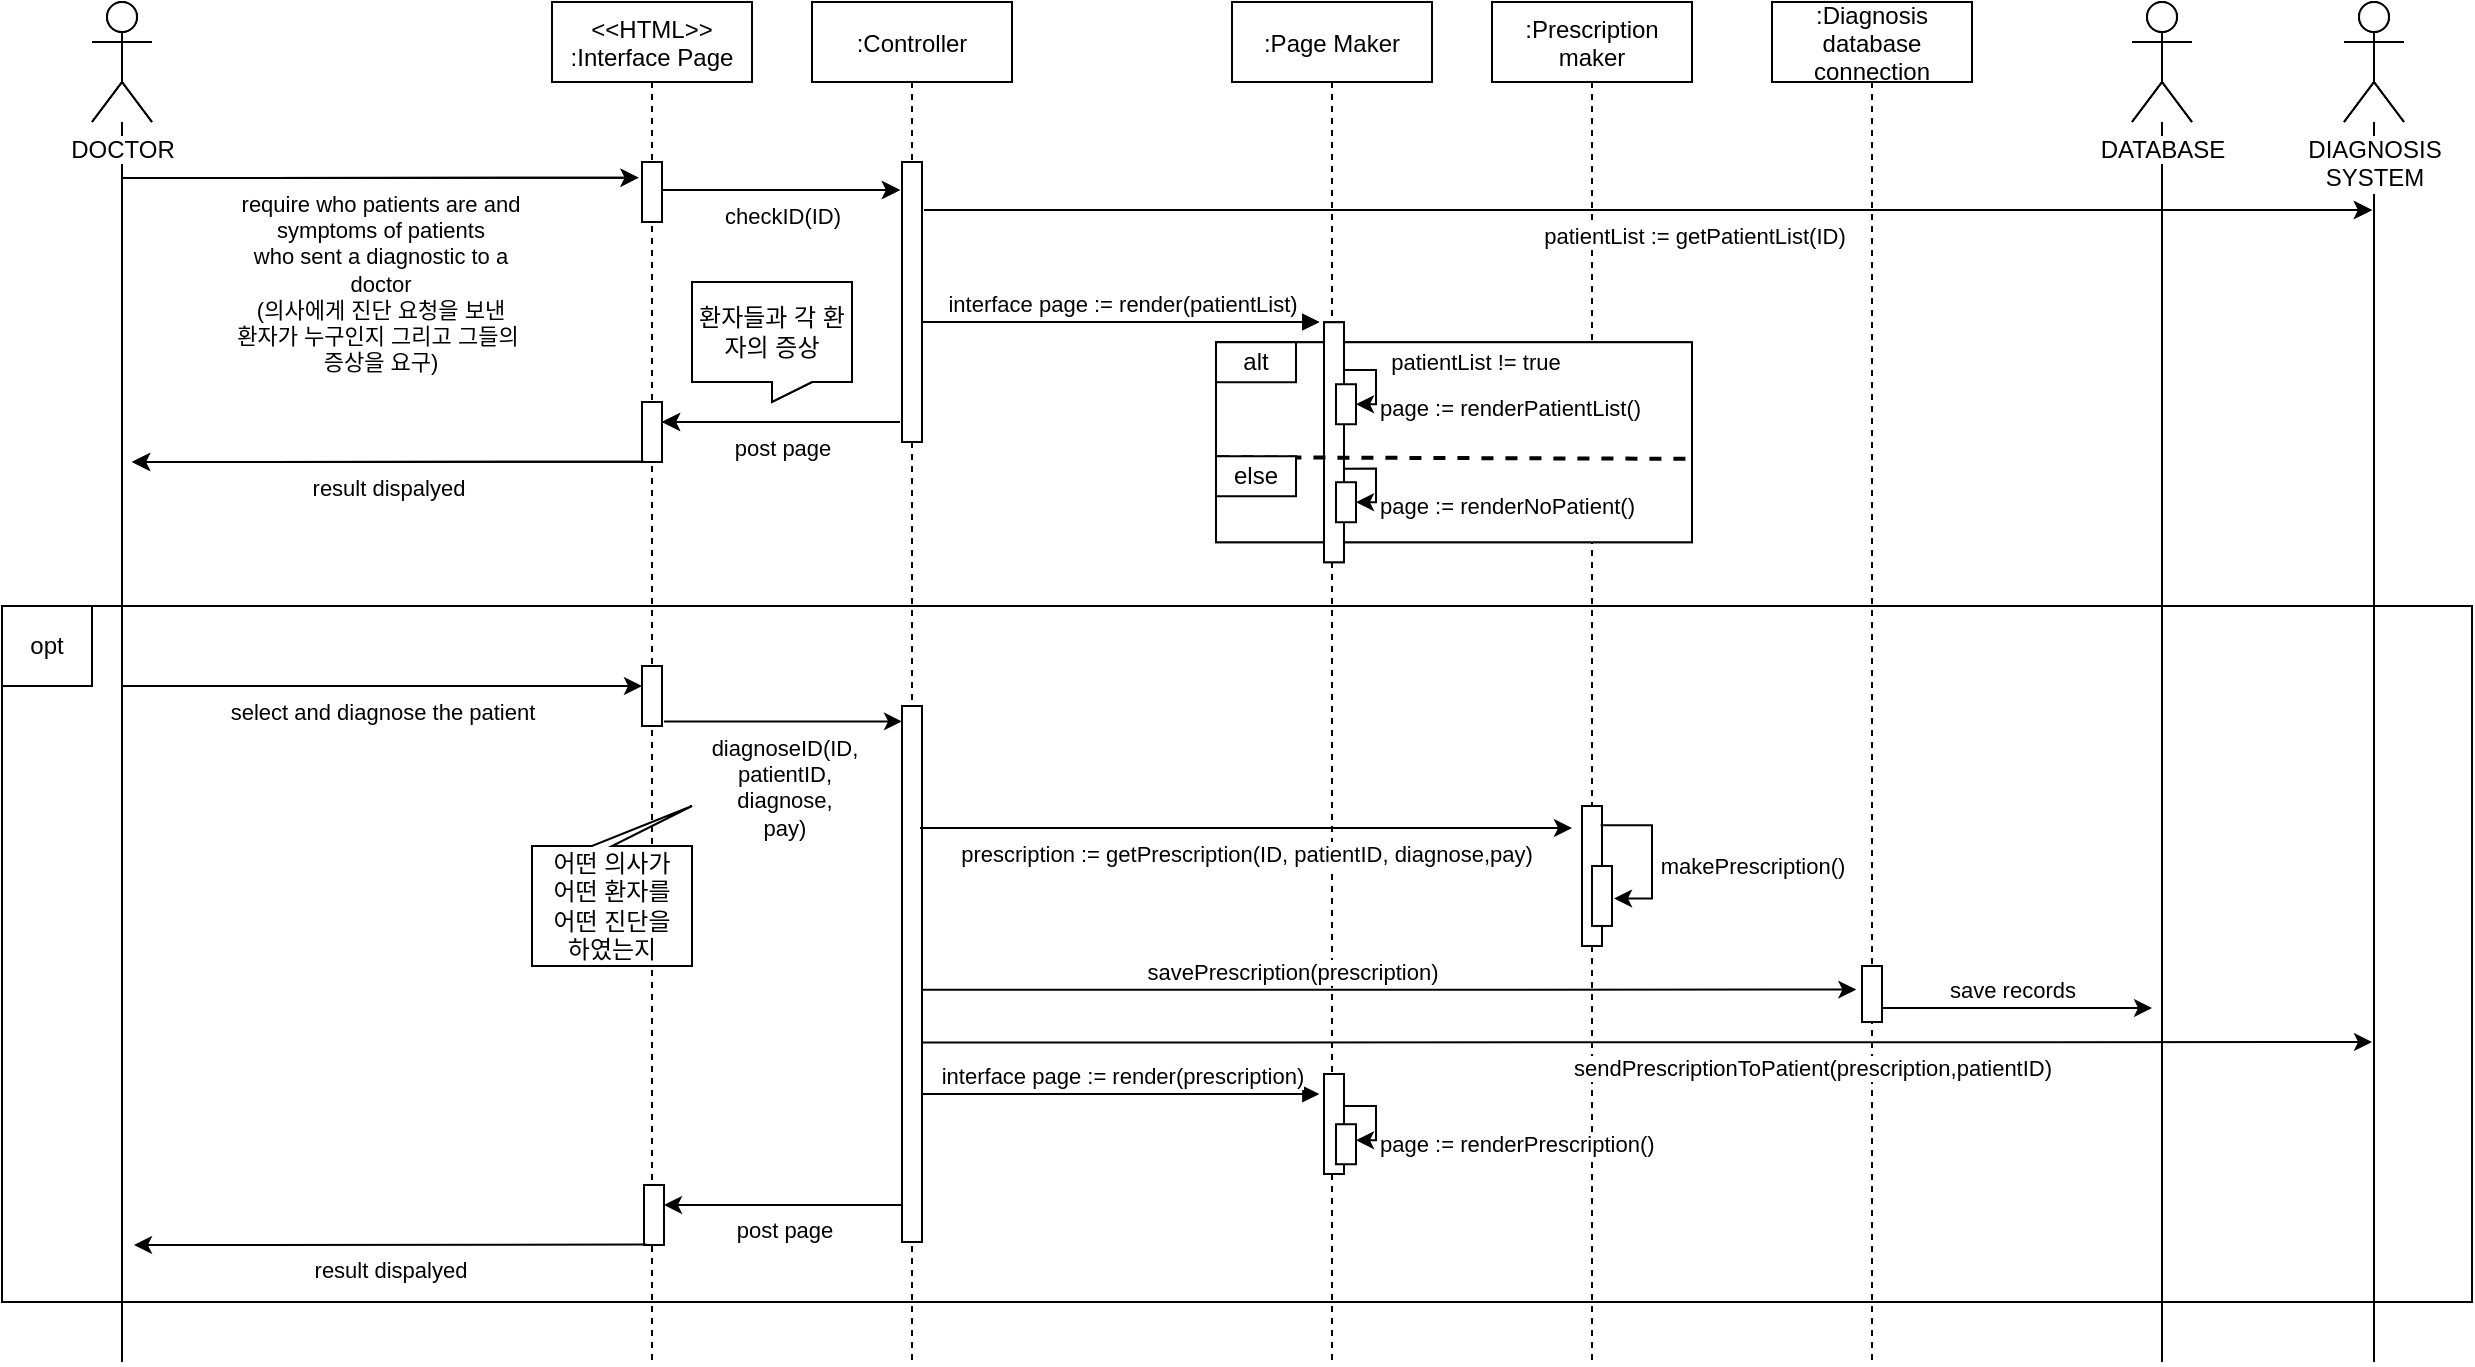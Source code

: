 <mxfile version="14.6.13" type="device"><diagram id="bEcnv5nN3JxpdfQILHu_" name="Page-1"><mxGraphModel dx="2349" dy="974" grid="1" gridSize="10" guides="1" tooltips="1" connect="1" arrows="1" fold="1" page="1" pageScale="1" pageWidth="827" pageHeight="1169" math="0" shadow="0"><root><mxCell id="0"/><mxCell id="1" parent="0"/><mxCell id="p0TPuyT-b0wzLSifJ4Zm-1" value="" style="rounded=0;whiteSpace=wrap;html=1;" vertex="1" parent="1"><mxGeometry x="-105" y="382" width="1235" height="310" as="geometry"/></mxCell><mxCell id="p0TPuyT-b0wzLSifJ4Zm-2" value="save records" style="endArrow=classic;html=1;verticalAlign=bottom;" edge="1" parent="1"><mxGeometry width="50" height="50" relative="1" as="geometry"><mxPoint x="829.5" y="602" as="sourcePoint"/><mxPoint x="970" y="602" as="targetPoint"/></mxGeometry></mxCell><mxCell id="p0TPuyT-b0wzLSifJ4Zm-3" value="&lt;&lt;HTML&gt;&gt;&#10;:Interface Page" style="shape=umlLifeline;perimeter=lifelinePerimeter;container=1;collapsible=0;recursiveResize=0;rounded=0;shadow=0;strokeWidth=1;" vertex="1" parent="1"><mxGeometry x="170" y="80" width="100" height="680" as="geometry"/></mxCell><mxCell id="p0TPuyT-b0wzLSifJ4Zm-4" value="" style="points=[];perimeter=orthogonalPerimeter;rounded=0;shadow=0;strokeWidth=1;verticalAlign=top;" vertex="1" parent="p0TPuyT-b0wzLSifJ4Zm-3"><mxGeometry x="45" y="80" width="10" height="30" as="geometry"/></mxCell><mxCell id="p0TPuyT-b0wzLSifJ4Zm-5" value="" style="points=[];perimeter=orthogonalPerimeter;rounded=0;shadow=0;strokeWidth=1;verticalAlign=top;" vertex="1" parent="p0TPuyT-b0wzLSifJ4Zm-3"><mxGeometry x="45" y="200" width="10" height="30" as="geometry"/></mxCell><mxCell id="p0TPuyT-b0wzLSifJ4Zm-6" value=":Controller" style="shape=umlLifeline;perimeter=lifelinePerimeter;container=1;collapsible=0;recursiveResize=0;rounded=0;shadow=0;strokeWidth=1;" vertex="1" parent="1"><mxGeometry x="300" y="80" width="100" height="680" as="geometry"/></mxCell><mxCell id="p0TPuyT-b0wzLSifJ4Zm-7" value="" style="points=[];perimeter=orthogonalPerimeter;rounded=0;shadow=0;strokeWidth=1;labelBackgroundColor=#ffffff;labelBorderColor=none;" vertex="1" parent="p0TPuyT-b0wzLSifJ4Zm-6"><mxGeometry x="45" y="80" width="10" height="140" as="geometry"/></mxCell><mxCell id="p0TPuyT-b0wzLSifJ4Zm-8" value=":Page Maker" style="shape=umlLifeline;perimeter=lifelinePerimeter;container=1;collapsible=0;recursiveResize=0;rounded=0;shadow=0;strokeWidth=1;" vertex="1" parent="1"><mxGeometry x="510" y="80" width="100" height="680" as="geometry"/></mxCell><mxCell id="p0TPuyT-b0wzLSifJ4Zm-9" value=":Prescription&#10;maker" style="shape=umlLifeline;perimeter=lifelinePerimeter;container=1;collapsible=0;recursiveResize=0;rounded=0;shadow=0;strokeWidth=1;" vertex="1" parent="1"><mxGeometry x="640" y="80" width="100" height="680" as="geometry"/></mxCell><mxCell id="p0TPuyT-b0wzLSifJ4Zm-10" value="require who patients are and &lt;br&gt;symptoms of patients&lt;br&gt;who sent a diagnostic to a&lt;br&gt;doctor&lt;br&gt;(의사에게 진단 요청을 보낸&lt;br&gt;환자가 누구인지 그리고 그들의&amp;nbsp;&lt;br&gt;증상을 요구)&lt;br&gt;" style="endArrow=classic;html=1;verticalAlign=top;entryX=-0.167;entryY=0.261;entryDx=0;entryDy=0;entryPerimeter=0;" edge="1" parent="1" target="p0TPuyT-b0wzLSifJ4Zm-4"><mxGeometry width="50" height="50" relative="1" as="geometry"><mxPoint x="-45" y="168" as="sourcePoint"/><mxPoint x="160" y="190" as="targetPoint"/></mxGeometry></mxCell><mxCell id="p0TPuyT-b0wzLSifJ4Zm-11" value="checkID(ID)" style="endArrow=classic;html=1;verticalAlign=top;" edge="1" parent="1"><mxGeometry width="50" height="50" relative="1" as="geometry"><mxPoint x="225" y="174" as="sourcePoint"/><mxPoint x="344" y="174" as="targetPoint"/><Array as="points"><mxPoint x="230" y="174"/></Array></mxGeometry></mxCell><mxCell id="p0TPuyT-b0wzLSifJ4Zm-12" value="patientList := getPatientList(ID)" style="endArrow=classic;html=1;verticalAlign=top;" edge="1" parent="1"><mxGeometry x="0.063" width="50" height="50" relative="1" as="geometry"><mxPoint x="356" y="184" as="sourcePoint"/><mxPoint x="1080" y="184" as="targetPoint"/><mxPoint as="offset"/></mxGeometry></mxCell><mxCell id="p0TPuyT-b0wzLSifJ4Zm-13" value="" style="endArrow=none;html=1;" edge="1" parent="1" target="p0TPuyT-b0wzLSifJ4Zm-14"><mxGeometry width="50" height="50" relative="1" as="geometry"><mxPoint x="975" y="760" as="sourcePoint"/><mxPoint x="970" y="190" as="targetPoint"/></mxGeometry></mxCell><mxCell id="p0TPuyT-b0wzLSifJ4Zm-14" value="DATABASE" style="shape=umlActor;verticalLabelPosition=bottom;verticalAlign=top;outlineConnect=0;labelBackgroundColor=#FFFFFF;html=1;" vertex="1" parent="1"><mxGeometry x="960" y="80" width="30" height="60" as="geometry"/></mxCell><mxCell id="p0TPuyT-b0wzLSifJ4Zm-15" value="post page" style="endArrow=none;html=1;verticalAlign=top;startArrow=classic;startFill=1;endFill=0;" edge="1" parent="1"><mxGeometry width="50" height="50" relative="1" as="geometry"><mxPoint x="225" y="290" as="sourcePoint"/><mxPoint x="344" y="290" as="targetPoint"/><Array as="points"><mxPoint x="230" y="290"/></Array></mxGeometry></mxCell><mxCell id="p0TPuyT-b0wzLSifJ4Zm-16" value="" style="endArrow=none;html=1;labelBackgroundColor=none;fontSize=9;strokeWidth=1;" edge="1" parent="1" target="p0TPuyT-b0wzLSifJ4Zm-17"><mxGeometry width="50" height="50" relative="1" as="geometry"><mxPoint x="-45" y="760" as="sourcePoint"/><mxPoint x="-30" y="230" as="targetPoint"/></mxGeometry></mxCell><mxCell id="p0TPuyT-b0wzLSifJ4Zm-17" value="DOCTOR" style="shape=umlActor;verticalLabelPosition=bottom;verticalAlign=top;html=1;outlineConnect=0;labelBackgroundColor=#ffffff;" vertex="1" parent="1"><mxGeometry x="-60" y="80" width="30" height="60" as="geometry"/></mxCell><mxCell id="p0TPuyT-b0wzLSifJ4Zm-18" value="result dispalyed" style="endArrow=none;html=1;verticalAlign=top;startArrow=classic;startFill=1;endFill=0;entryX=0.131;entryY=0.994;entryDx=0;entryDy=0;entryPerimeter=0;" edge="1" parent="1" target="p0TPuyT-b0wzLSifJ4Zm-5"><mxGeometry width="50" height="50" relative="1" as="geometry"><mxPoint x="-40" y="310" as="sourcePoint"/><mxPoint x="354.0" y="375" as="targetPoint"/><Array as="points"/></mxGeometry></mxCell><mxCell id="p0TPuyT-b0wzLSifJ4Zm-19" value="" style="endArrow=none;html=1;" edge="1" parent="1" target="p0TPuyT-b0wzLSifJ4Zm-20"><mxGeometry width="50" height="50" relative="1" as="geometry"><mxPoint x="1081" y="760" as="sourcePoint"/><mxPoint x="1076" y="190" as="targetPoint"/></mxGeometry></mxCell><mxCell id="p0TPuyT-b0wzLSifJ4Zm-20" value="DIAGNOSIS&lt;br&gt;SYSTEM" style="shape=umlActor;verticalLabelPosition=bottom;verticalAlign=top;outlineConnect=0;labelBackgroundColor=#FFFFFF;html=1;" vertex="1" parent="1"><mxGeometry x="1066" y="80" width="30" height="60" as="geometry"/></mxCell><mxCell id="p0TPuyT-b0wzLSifJ4Zm-21" value=":Diagnosis&#10;database&#10;connection" style="shape=umlLifeline;perimeter=lifelinePerimeter;container=1;collapsible=0;recursiveResize=0;rounded=0;shadow=0;strokeWidth=1;" vertex="1" parent="1"><mxGeometry x="780" y="80" width="100" height="680" as="geometry"/></mxCell><mxCell id="p0TPuyT-b0wzLSifJ4Zm-22" value="select and diagnose the patient" style="endArrow=classic;html=1;verticalAlign=top;entryX=-0.167;entryY=0.261;entryDx=0;entryDy=0;entryPerimeter=0;" edge="1" parent="1"><mxGeometry width="50" height="50" relative="1" as="geometry"><mxPoint x="-45" y="422.0" as="sourcePoint"/><mxPoint x="215" y="422.0" as="targetPoint"/></mxGeometry></mxCell><mxCell id="p0TPuyT-b0wzLSifJ4Zm-23" value="" style="points=[];perimeter=orthogonalPerimeter;rounded=0;shadow=0;strokeWidth=1;verticalAlign=top;" vertex="1" parent="1"><mxGeometry x="215" y="412" width="10" height="30" as="geometry"/></mxCell><mxCell id="p0TPuyT-b0wzLSifJ4Zm-24" value="환자들과 각 환자의 증상" style="shape=callout;whiteSpace=wrap;html=1;perimeter=calloutPerimeter;base=20;size=10;position=0.5;" vertex="1" parent="1"><mxGeometry x="240" y="220" width="80" height="60" as="geometry"/></mxCell><mxCell id="p0TPuyT-b0wzLSifJ4Zm-25" value="" style="points=[];perimeter=orthogonalPerimeter;rounded=0;shadow=0;strokeWidth=1;labelBackgroundColor=#ffffff;labelBorderColor=none;" vertex="1" parent="1"><mxGeometry x="345" y="432" width="10" height="228" as="geometry"/></mxCell><mxCell id="p0TPuyT-b0wzLSifJ4Zm-26" value="diagnoseID(ID, &lt;br&gt;patientID, &lt;br&gt;diagnose,&lt;br&gt;pay)" style="endArrow=classic;html=1;exitX=1.104;exitY=0.923;exitDx=0;exitDy=0;exitPerimeter=0;entryX=0.04;entryY=0.044;entryDx=0;entryDy=0;entryPerimeter=0;verticalAlign=top;" edge="1" parent="1" source="p0TPuyT-b0wzLSifJ4Zm-23" target="p0TPuyT-b0wzLSifJ4Zm-25"><mxGeometry width="50" height="50" relative="1" as="geometry"><mxPoint x="430" y="432" as="sourcePoint"/><mxPoint x="340" y="440" as="targetPoint"/></mxGeometry></mxCell><mxCell id="p0TPuyT-b0wzLSifJ4Zm-27" value="" style="shape=callout;whiteSpace=wrap;html=1;perimeter=calloutPerimeter;base=10;size=20;position=0.5;position2=0;rotation=-180;direction=east;" vertex="1" parent="1"><mxGeometry x="160" y="482" width="80" height="80" as="geometry"/></mxCell><mxCell id="p0TPuyT-b0wzLSifJ4Zm-28" value="&lt;span style=&quot;background-color: rgb(255 , 255 , 255)&quot;&gt;어떤 의사가 어떤 환자를 어떤 진단을 하였는지&lt;/span&gt;" style="text;html=1;strokeColor=none;fillColor=none;align=center;verticalAlign=middle;whiteSpace=wrap;rounded=0;" vertex="1" parent="1"><mxGeometry x="165" y="512" width="70" height="40" as="geometry"/></mxCell><mxCell id="p0TPuyT-b0wzLSifJ4Zm-29" value="prescription := getPrescription(ID, patientID, diagnose,pay)" style="endArrow=classic;html=1;exitX=1.083;exitY=0.262;exitDx=0;exitDy=0;exitPerimeter=0;verticalAlign=top;" edge="1" parent="1" source="p0TPuyT-b0wzLSifJ4Zm-25"><mxGeometry width="50" height="50" relative="1" as="geometry"><mxPoint x="510" y="482" as="sourcePoint"/><mxPoint x="680" y="493" as="targetPoint"/><Array as="points"/></mxGeometry></mxCell><mxCell id="p0TPuyT-b0wzLSifJ4Zm-30" value="" style="points=[];perimeter=orthogonalPerimeter;rounded=0;shadow=0;strokeWidth=1;labelBackgroundColor=#ffffff;labelBorderColor=none;" vertex="1" parent="1"><mxGeometry x="685" y="482" width="10" height="70" as="geometry"/></mxCell><mxCell id="p0TPuyT-b0wzLSifJ4Zm-31" value="" style="points=[];perimeter=orthogonalPerimeter;rounded=0;shadow=0;strokeWidth=1;labelBackgroundColor=#ffffff;labelBorderColor=none;" vertex="1" parent="1"><mxGeometry x="825" y="562" width="10" height="70" as="geometry"/></mxCell><mxCell id="p0TPuyT-b0wzLSifJ4Zm-32" value="" style="points=[];perimeter=orthogonalPerimeter;rounded=0;shadow=0;strokeWidth=1;" vertex="1" parent="1"><mxGeometry x="690" y="512" width="10" height="29.97" as="geometry"/></mxCell><mxCell id="p0TPuyT-b0wzLSifJ4Zm-33" value="makePrescription()" style="endArrow=classic;html=1;entryX=1.103;entryY=0.541;entryDx=0;entryDy=0;entryPerimeter=0;exitX=0.931;exitY=0.137;exitDx=0;exitDy=0;exitPerimeter=0;edgeStyle=orthogonalEdgeStyle;rounded=0;" edge="1" parent="1" source="p0TPuyT-b0wzLSifJ4Zm-30" target="p0TPuyT-b0wzLSifJ4Zm-32"><mxGeometry x="0.134" y="50" width="50" height="50" relative="1" as="geometry"><mxPoint x="701" y="496" as="sourcePoint"/><mxPoint x="680" y="392" as="targetPoint"/><Array as="points"><mxPoint x="720" y="492"/><mxPoint x="720" y="528"/></Array><mxPoint as="offset"/></mxGeometry></mxCell><mxCell id="p0TPuyT-b0wzLSifJ4Zm-34" value="savePrescription(prescription)" style="endArrow=classic;html=1;exitX=1.196;exitY=0.788;exitDx=0;exitDy=0;exitPerimeter=0;entryX=-0.084;entryY=0.471;entryDx=0;entryDy=0;entryPerimeter=0;verticalAlign=top;" edge="1" parent="1"><mxGeometry x="-0.208" y="22" width="50" height="50" relative="1" as="geometry"><mxPoint x="354.96" y="573.84" as="sourcePoint"/><mxPoint x="822.16" y="573.81" as="targetPoint"/><mxPoint as="offset"/></mxGeometry></mxCell><mxCell id="p0TPuyT-b0wzLSifJ4Zm-36" value="opt" style="rounded=0;whiteSpace=wrap;html=1;" vertex="1" parent="1"><mxGeometry x="-105" y="382" width="45" height="40" as="geometry"/></mxCell><mxCell id="p0TPuyT-b0wzLSifJ4Zm-37" value="" style="rounded=0;whiteSpace=wrap;html=1;labelBackgroundColor=#FFFFFF;" vertex="1" parent="1"><mxGeometry x="502" y="250.12" width="238" height="100" as="geometry"/></mxCell><mxCell id="p0TPuyT-b0wzLSifJ4Zm-38" value="" style="points=[];perimeter=orthogonalPerimeter;rounded=0;shadow=0;strokeWidth=1;" vertex="1" parent="1"><mxGeometry x="556" y="240.12" width="10" height="120" as="geometry"/></mxCell><mxCell id="p0TPuyT-b0wzLSifJ4Zm-39" value="" style="rounded=0;whiteSpace=wrap;html=1;labelBackgroundColor=#FFFFFF;" vertex="1" parent="1"><mxGeometry x="562" y="271.12" width="10" height="20" as="geometry"/></mxCell><mxCell id="p0TPuyT-b0wzLSifJ4Zm-40" value="page := renderPatientList()" style="endArrow=classic;html=1;exitX=1.007;exitY=0.199;exitDx=0;exitDy=0;startArrow=none;startFill=0;exitPerimeter=0;elbow=vertical;rounded=0;edgeStyle=orthogonalEdgeStyle;labelPosition=right;verticalLabelPosition=middle;align=left;verticalAlign=top;" edge="1" parent="1" source="p0TPuyT-b0wzLSifJ4Zm-38"><mxGeometry relative="1" as="geometry"><mxPoint x="23" y="230.12" as="sourcePoint"/><mxPoint x="572" y="281.12" as="targetPoint"/><Array as="points"><mxPoint x="582" y="264.12"/><mxPoint x="582" y="281.12"/><mxPoint x="572" y="281.12"/></Array></mxGeometry></mxCell><mxCell id="p0TPuyT-b0wzLSifJ4Zm-41" value="interface page := render(patientList)" style="html=1;verticalAlign=bottom;endArrow=block;entryX=-0.231;entryY=-0.001;entryDx=0;entryDy=0;entryPerimeter=0;" edge="1" parent="1" source="p0TPuyT-b0wzLSifJ4Zm-7" target="p0TPuyT-b0wzLSifJ4Zm-38"><mxGeometry width="80" relative="1" as="geometry"><mxPoint x="377" y="240.12" as="sourcePoint"/><mxPoint x="512" y="220.12" as="targetPoint"/></mxGeometry></mxCell><mxCell id="p0TPuyT-b0wzLSifJ4Zm-42" value="alt" style="rounded=0;whiteSpace=wrap;html=1;labelBackgroundColor=#FFFFFF;" vertex="1" parent="1"><mxGeometry x="502" y="250.12" width="40" height="20" as="geometry"/></mxCell><mxCell id="p0TPuyT-b0wzLSifJ4Zm-43" value="&lt;span style=&quot;font-size: 11px ; background-color: rgb(255 , 255 , 255)&quot;&gt;patientList !&lt;/span&gt;&lt;span style=&quot;font-size: 11px ; background-color: rgb(255 , 255 , 255)&quot;&gt;= true&lt;/span&gt;" style="text;html=1;strokeColor=none;fillColor=none;align=center;verticalAlign=middle;whiteSpace=wrap;rounded=0;labelBackgroundColor=none;" vertex="1" parent="1"><mxGeometry x="582" y="250.12" width="100" height="20" as="geometry"/></mxCell><mxCell id="p0TPuyT-b0wzLSifJ4Zm-44" value="" style="rounded=0;whiteSpace=wrap;html=1;labelBackgroundColor=#FFFFFF;" vertex="1" parent="1"><mxGeometry x="562" y="320.12" width="10" height="20" as="geometry"/></mxCell><mxCell id="p0TPuyT-b0wzLSifJ4Zm-45" value="" style="endArrow=none;dashed=1;html=1;labelBackgroundColor=none;fontSize=9;entryX=0.994;entryY=0.583;entryDx=0;entryDy=0;entryPerimeter=0;exitX=0.003;exitY=0.575;exitDx=0;exitDy=0;exitPerimeter=0;strokeWidth=2;" edge="1" parent="1" source="p0TPuyT-b0wzLSifJ4Zm-37" target="p0TPuyT-b0wzLSifJ4Zm-37"><mxGeometry width="50" height="50" relative="1" as="geometry"><mxPoint x="522" y="260.12" as="sourcePoint"/><mxPoint x="572" y="210.12" as="targetPoint"/></mxGeometry></mxCell><mxCell id="p0TPuyT-b0wzLSifJ4Zm-46" value="else" style="rounded=0;whiteSpace=wrap;html=1;labelBackgroundColor=#FFFFFF;" vertex="1" parent="1"><mxGeometry x="502" y="307.12" width="40" height="20" as="geometry"/></mxCell><mxCell id="p0TPuyT-b0wzLSifJ4Zm-47" value="page := renderNoPatient()" style="endArrow=classic;html=1;exitX=1.019;exitY=0.61;exitDx=0;exitDy=0;startArrow=none;startFill=0;exitPerimeter=0;elbow=vertical;rounded=0;edgeStyle=orthogonalEdgeStyle;labelPosition=right;verticalLabelPosition=middle;align=left;verticalAlign=top;entryX=1;entryY=0.5;entryDx=0;entryDy=0;" edge="1" parent="1" source="p0TPuyT-b0wzLSifJ4Zm-38" target="p0TPuyT-b0wzLSifJ4Zm-44"><mxGeometry relative="1" as="geometry"><mxPoint x="576.07" y="274.0" as="sourcePoint"/><mxPoint x="566" y="330.12" as="targetPoint"/><Array as="points"><mxPoint x="582" y="313.12"/><mxPoint x="582" y="330.12"/></Array></mxGeometry></mxCell><mxCell id="p0TPuyT-b0wzLSifJ4Zm-48" value="sendPrescriptionToPatient(prescription)" style="endArrow=classic;html=1;exitX=1.01;exitY=0.954;exitDx=0;exitDy=0;exitPerimeter=0;verticalAlign=top;" edge="1" parent="1" source="p0TPuyT-b0wzLSifJ4Zm-25"><mxGeometry width="50" height="50" relative="1" as="geometry"><mxPoint x="820" y="540" as="sourcePoint"/><mxPoint x="1080" y="650" as="targetPoint"/></mxGeometry></mxCell><mxCell id="p0TPuyT-b0wzLSifJ4Zm-49" value="" style="rounded=0;whiteSpace=wrap;html=1;" vertex="1" parent="1"><mxGeometry x="-105" y="382" width="1235" height="348" as="geometry"/></mxCell><mxCell id="p0TPuyT-b0wzLSifJ4Zm-50" value="save records" style="endArrow=classic;html=1;verticalAlign=bottom;" edge="1" parent="1"><mxGeometry width="50" height="50" relative="1" as="geometry"><mxPoint x="829.5" y="583.0" as="sourcePoint"/><mxPoint x="970" y="583.0" as="targetPoint"/></mxGeometry></mxCell><mxCell id="p0TPuyT-b0wzLSifJ4Zm-51" value="&lt;&lt;HTML&gt;&gt;&#10;:Interface Page" style="shape=umlLifeline;perimeter=lifelinePerimeter;container=1;collapsible=0;recursiveResize=0;rounded=0;shadow=0;strokeWidth=1;" vertex="1" parent="1"><mxGeometry x="170" y="80" width="100" height="680" as="geometry"/></mxCell><mxCell id="p0TPuyT-b0wzLSifJ4Zm-52" value="" style="points=[];perimeter=orthogonalPerimeter;rounded=0;shadow=0;strokeWidth=1;verticalAlign=top;" vertex="1" parent="p0TPuyT-b0wzLSifJ4Zm-51"><mxGeometry x="45" y="80" width="10" height="30" as="geometry"/></mxCell><mxCell id="p0TPuyT-b0wzLSifJ4Zm-53" value="" style="points=[];perimeter=orthogonalPerimeter;rounded=0;shadow=0;strokeWidth=1;verticalAlign=top;" vertex="1" parent="p0TPuyT-b0wzLSifJ4Zm-51"><mxGeometry x="45" y="200" width="10" height="30" as="geometry"/></mxCell><mxCell id="p0TPuyT-b0wzLSifJ4Zm-54" value=":Controller" style="shape=umlLifeline;perimeter=lifelinePerimeter;container=1;collapsible=0;recursiveResize=0;rounded=0;shadow=0;strokeWidth=1;" vertex="1" parent="1"><mxGeometry x="300" y="80" width="100" height="680" as="geometry"/></mxCell><mxCell id="p0TPuyT-b0wzLSifJ4Zm-55" value="" style="points=[];perimeter=orthogonalPerimeter;rounded=0;shadow=0;strokeWidth=1;labelBackgroundColor=#ffffff;labelBorderColor=none;" vertex="1" parent="p0TPuyT-b0wzLSifJ4Zm-54"><mxGeometry x="45" y="80" width="10" height="140" as="geometry"/></mxCell><mxCell id="p0TPuyT-b0wzLSifJ4Zm-56" value=":Page Maker" style="shape=umlLifeline;perimeter=lifelinePerimeter;container=1;collapsible=0;recursiveResize=0;rounded=0;shadow=0;strokeWidth=1;" vertex="1" parent="1"><mxGeometry x="510" y="80" width="100" height="680" as="geometry"/></mxCell><mxCell id="p0TPuyT-b0wzLSifJ4Zm-57" value="" style="points=[];perimeter=orthogonalPerimeter;rounded=0;shadow=0;strokeWidth=1;" vertex="1" parent="p0TPuyT-b0wzLSifJ4Zm-56"><mxGeometry x="46" y="536" width="10" height="50" as="geometry"/></mxCell><mxCell id="p0TPuyT-b0wzLSifJ4Zm-58" value=":Prescription&#10;maker" style="shape=umlLifeline;perimeter=lifelinePerimeter;container=1;collapsible=0;recursiveResize=0;rounded=0;shadow=0;strokeWidth=1;" vertex="1" parent="1"><mxGeometry x="640" y="80" width="100" height="680" as="geometry"/></mxCell><mxCell id="p0TPuyT-b0wzLSifJ4Zm-59" value="require who patients are and &lt;br&gt;symptoms of patients&lt;br&gt;who sent a diagnostic to a&lt;br&gt;doctor&lt;br&gt;(의사에게 진단 요청을 보낸&lt;br&gt;환자가 누구인지 그리고 그들의&amp;nbsp;&lt;br&gt;증상을 요구)&lt;br&gt;" style="endArrow=classic;html=1;verticalAlign=top;entryX=-0.167;entryY=0.261;entryDx=0;entryDy=0;entryPerimeter=0;" edge="1" parent="1" target="p0TPuyT-b0wzLSifJ4Zm-52"><mxGeometry width="50" height="50" relative="1" as="geometry"><mxPoint x="-45" y="168" as="sourcePoint"/><mxPoint x="160" y="190" as="targetPoint"/></mxGeometry></mxCell><mxCell id="p0TPuyT-b0wzLSifJ4Zm-60" value="checkID(ID)" style="endArrow=classic;html=1;verticalAlign=top;" edge="1" parent="1"><mxGeometry width="50" height="50" relative="1" as="geometry"><mxPoint x="225" y="174" as="sourcePoint"/><mxPoint x="344.0" y="174" as="targetPoint"/><Array as="points"><mxPoint x="230" y="174"/></Array></mxGeometry></mxCell><mxCell id="p0TPuyT-b0wzLSifJ4Zm-61" value="patientList := getPatientList(ID)" style="endArrow=classic;html=1;verticalAlign=top;" edge="1" parent="1"><mxGeometry x="0.063" width="50" height="50" relative="1" as="geometry"><mxPoint x="356" y="184" as="sourcePoint"/><mxPoint x="1080" y="184" as="targetPoint"/><mxPoint as="offset"/></mxGeometry></mxCell><mxCell id="p0TPuyT-b0wzLSifJ4Zm-62" value="" style="endArrow=none;html=1;" edge="1" parent="1" target="p0TPuyT-b0wzLSifJ4Zm-63"><mxGeometry width="50" height="50" relative="1" as="geometry"><mxPoint x="975" y="760" as="sourcePoint"/><mxPoint x="970" y="190" as="targetPoint"/></mxGeometry></mxCell><mxCell id="p0TPuyT-b0wzLSifJ4Zm-63" value="DATABASE" style="shape=umlActor;verticalLabelPosition=bottom;verticalAlign=top;outlineConnect=0;labelBackgroundColor=#FFFFFF;html=1;" vertex="1" parent="1"><mxGeometry x="960" y="80" width="30" height="60" as="geometry"/></mxCell><mxCell id="p0TPuyT-b0wzLSifJ4Zm-64" value="post page" style="endArrow=none;html=1;verticalAlign=top;startArrow=classic;startFill=1;endFill=0;" edge="1" parent="1"><mxGeometry width="50" height="50" relative="1" as="geometry"><mxPoint x="225" y="290" as="sourcePoint"/><mxPoint x="344.0" y="290" as="targetPoint"/><Array as="points"><mxPoint x="230" y="290"/></Array></mxGeometry></mxCell><mxCell id="p0TPuyT-b0wzLSifJ4Zm-65" value="" style="endArrow=none;html=1;labelBackgroundColor=none;fontSize=9;strokeWidth=1;" edge="1" parent="1" target="p0TPuyT-b0wzLSifJ4Zm-66"><mxGeometry width="50" height="50" relative="1" as="geometry"><mxPoint x="-45" y="760" as="sourcePoint"/><mxPoint x="-30" y="230" as="targetPoint"/></mxGeometry></mxCell><mxCell id="p0TPuyT-b0wzLSifJ4Zm-66" value="DOCTOR" style="shape=umlActor;verticalLabelPosition=bottom;verticalAlign=top;html=1;outlineConnect=0;labelBackgroundColor=#ffffff;" vertex="1" parent="1"><mxGeometry x="-60" y="80" width="30" height="60" as="geometry"/></mxCell><mxCell id="p0TPuyT-b0wzLSifJ4Zm-67" value="result dispalyed" style="endArrow=none;html=1;verticalAlign=top;startArrow=classic;startFill=1;endFill=0;entryX=0.131;entryY=0.994;entryDx=0;entryDy=0;entryPerimeter=0;" edge="1" parent="1" target="p0TPuyT-b0wzLSifJ4Zm-53"><mxGeometry width="50" height="50" relative="1" as="geometry"><mxPoint x="-40" y="310" as="sourcePoint"/><mxPoint x="354.0" y="375" as="targetPoint"/><Array as="points"/></mxGeometry></mxCell><mxCell id="p0TPuyT-b0wzLSifJ4Zm-68" value="" style="endArrow=none;html=1;" edge="1" parent="1" target="p0TPuyT-b0wzLSifJ4Zm-69"><mxGeometry width="50" height="50" relative="1" as="geometry"><mxPoint x="1081" y="760" as="sourcePoint"/><mxPoint x="1076" y="190" as="targetPoint"/></mxGeometry></mxCell><mxCell id="p0TPuyT-b0wzLSifJ4Zm-69" value="DIAGNOSIS&lt;br&gt;SYSTEM" style="shape=umlActor;verticalLabelPosition=bottom;verticalAlign=top;outlineConnect=0;labelBackgroundColor=#FFFFFF;html=1;" vertex="1" parent="1"><mxGeometry x="1066" y="80" width="30" height="60" as="geometry"/></mxCell><mxCell id="p0TPuyT-b0wzLSifJ4Zm-70" value=":Diagnosis&#10;database&#10;connection" style="shape=umlLifeline;perimeter=lifelinePerimeter;container=1;collapsible=0;recursiveResize=0;rounded=0;shadow=0;strokeWidth=1;" vertex="1" parent="1"><mxGeometry x="780" y="80" width="100" height="680" as="geometry"/></mxCell><mxCell id="p0TPuyT-b0wzLSifJ4Zm-71" value="select and diagnose the patient" style="endArrow=classic;html=1;verticalAlign=top;entryX=-0.167;entryY=0.261;entryDx=0;entryDy=0;entryPerimeter=0;" edge="1" parent="1"><mxGeometry width="50" height="50" relative="1" as="geometry"><mxPoint x="-45" y="422.0" as="sourcePoint"/><mxPoint x="215" y="422.0" as="targetPoint"/></mxGeometry></mxCell><mxCell id="p0TPuyT-b0wzLSifJ4Zm-72" value="" style="points=[];perimeter=orthogonalPerimeter;rounded=0;shadow=0;strokeWidth=1;verticalAlign=top;" vertex="1" parent="1"><mxGeometry x="215" y="412" width="10" height="30" as="geometry"/></mxCell><mxCell id="p0TPuyT-b0wzLSifJ4Zm-73" value="환자들과 각 환자의 증상" style="shape=callout;whiteSpace=wrap;html=1;perimeter=calloutPerimeter;base=20;size=10;position=0.5;" vertex="1" parent="1"><mxGeometry x="240" y="220" width="80" height="60" as="geometry"/></mxCell><mxCell id="p0TPuyT-b0wzLSifJ4Zm-74" value="" style="points=[];perimeter=orthogonalPerimeter;rounded=0;shadow=0;strokeWidth=1;labelBackgroundColor=#ffffff;labelBorderColor=none;" vertex="1" parent="1"><mxGeometry x="345" y="432" width="10" height="268" as="geometry"/></mxCell><mxCell id="p0TPuyT-b0wzLSifJ4Zm-75" value="diagnoseID(ID, &lt;br&gt;patientID, &lt;br&gt;diagnose,&lt;br&gt;pay)" style="endArrow=classic;html=1;exitX=1.104;exitY=0.923;exitDx=0;exitDy=0;exitPerimeter=0;verticalAlign=top;" edge="1" parent="1" source="p0TPuyT-b0wzLSifJ4Zm-72" target="p0TPuyT-b0wzLSifJ4Zm-74"><mxGeometry width="50" height="50" relative="1" as="geometry"><mxPoint x="430" y="432" as="sourcePoint"/><mxPoint x="340" y="440" as="targetPoint"/></mxGeometry></mxCell><mxCell id="p0TPuyT-b0wzLSifJ4Zm-76" value="" style="shape=callout;whiteSpace=wrap;html=1;perimeter=calloutPerimeter;base=10;size=20;position=0.5;position2=0;rotation=-180;direction=east;" vertex="1" parent="1"><mxGeometry x="160" y="482" width="80" height="80" as="geometry"/></mxCell><mxCell id="p0TPuyT-b0wzLSifJ4Zm-77" value="&lt;span style=&quot;background-color: rgb(255 , 255 , 255)&quot;&gt;어떤 의사가 어떤 환자를 어떤 진단을 하였는지&lt;/span&gt;" style="text;html=1;strokeColor=none;fillColor=none;align=center;verticalAlign=middle;whiteSpace=wrap;rounded=0;" vertex="1" parent="1"><mxGeometry x="165" y="512" width="70" height="40" as="geometry"/></mxCell><mxCell id="p0TPuyT-b0wzLSifJ4Zm-78" value="prescription := getPrescription(ID, patientID, diagnose,pay)" style="endArrow=classic;html=1;verticalAlign=top;" edge="1" parent="1"><mxGeometry width="50" height="50" relative="1" as="geometry"><mxPoint x="354.0" y="493" as="sourcePoint"/><mxPoint x="680" y="493" as="targetPoint"/><Array as="points"><mxPoint x="480" y="493"/></Array></mxGeometry></mxCell><mxCell id="p0TPuyT-b0wzLSifJ4Zm-79" value="" style="points=[];perimeter=orthogonalPerimeter;rounded=0;shadow=0;strokeWidth=1;labelBackgroundColor=#ffffff;labelBorderColor=none;" vertex="1" parent="1"><mxGeometry x="685" y="482" width="10" height="70" as="geometry"/></mxCell><mxCell id="p0TPuyT-b0wzLSifJ4Zm-80" value="" style="points=[];perimeter=orthogonalPerimeter;rounded=0;shadow=0;strokeWidth=1;labelBackgroundColor=#ffffff;labelBorderColor=none;" vertex="1" parent="1"><mxGeometry x="825" y="562" width="10" height="28" as="geometry"/></mxCell><mxCell id="p0TPuyT-b0wzLSifJ4Zm-81" value="" style="points=[];perimeter=orthogonalPerimeter;rounded=0;shadow=0;strokeWidth=1;" vertex="1" parent="1"><mxGeometry x="690" y="512" width="10" height="29.97" as="geometry"/></mxCell><mxCell id="p0TPuyT-b0wzLSifJ4Zm-82" value="makePrescription()" style="endArrow=classic;html=1;entryX=1.103;entryY=0.541;entryDx=0;entryDy=0;entryPerimeter=0;exitX=0.931;exitY=0.137;exitDx=0;exitDy=0;exitPerimeter=0;edgeStyle=orthogonalEdgeStyle;rounded=0;" edge="1" parent="1" source="p0TPuyT-b0wzLSifJ4Zm-79" target="p0TPuyT-b0wzLSifJ4Zm-81"><mxGeometry x="0.134" y="50" width="50" height="50" relative="1" as="geometry"><mxPoint x="701" y="496" as="sourcePoint"/><mxPoint x="680" y="392" as="targetPoint"/><Array as="points"><mxPoint x="720" y="492"/><mxPoint x="720" y="528"/></Array><mxPoint as="offset"/></mxGeometry></mxCell><mxCell id="p0TPuyT-b0wzLSifJ4Zm-83" value="savePrescription(prescription)" style="endArrow=classic;html=1;exitX=1.196;exitY=0.788;exitDx=0;exitDy=0;exitPerimeter=0;entryX=-0.084;entryY=0.471;entryDx=0;entryDy=0;entryPerimeter=0;verticalAlign=top;" edge="1" parent="1"><mxGeometry x="-0.208" y="22" width="50" height="50" relative="1" as="geometry"><mxPoint x="354.96" y="573.84" as="sourcePoint"/><mxPoint x="822.16" y="573.81" as="targetPoint"/><mxPoint as="offset"/></mxGeometry></mxCell><mxCell id="p0TPuyT-b0wzLSifJ4Zm-85" value="opt" style="rounded=0;whiteSpace=wrap;html=1;" vertex="1" parent="1"><mxGeometry x="-105" y="382" width="45" height="40" as="geometry"/></mxCell><mxCell id="p0TPuyT-b0wzLSifJ4Zm-86" value="" style="rounded=0;whiteSpace=wrap;html=1;labelBackgroundColor=#FFFFFF;" vertex="1" parent="1"><mxGeometry x="502" y="250.12" width="238" height="100" as="geometry"/></mxCell><mxCell id="p0TPuyT-b0wzLSifJ4Zm-87" value="" style="points=[];perimeter=orthogonalPerimeter;rounded=0;shadow=0;strokeWidth=1;" vertex="1" parent="1"><mxGeometry x="556" y="240.12" width="10" height="120" as="geometry"/></mxCell><mxCell id="p0TPuyT-b0wzLSifJ4Zm-88" value="" style="rounded=0;whiteSpace=wrap;html=1;labelBackgroundColor=#FFFFFF;" vertex="1" parent="1"><mxGeometry x="562" y="271.12" width="10" height="20" as="geometry"/></mxCell><mxCell id="p0TPuyT-b0wzLSifJ4Zm-89" value="page := renderPatientList()" style="endArrow=classic;html=1;exitX=1.007;exitY=0.199;exitDx=0;exitDy=0;startArrow=none;startFill=0;exitPerimeter=0;elbow=vertical;rounded=0;edgeStyle=orthogonalEdgeStyle;labelPosition=right;verticalLabelPosition=middle;align=left;verticalAlign=top;" edge="1" parent="1" source="p0TPuyT-b0wzLSifJ4Zm-87"><mxGeometry relative="1" as="geometry"><mxPoint x="23" y="230.12" as="sourcePoint"/><mxPoint x="572" y="281.12" as="targetPoint"/><Array as="points"><mxPoint x="582" y="264.12"/><mxPoint x="582" y="281.12"/><mxPoint x="572" y="281.12"/></Array></mxGeometry></mxCell><mxCell id="p0TPuyT-b0wzLSifJ4Zm-90" value="interface page := render(patientList)" style="html=1;verticalAlign=bottom;endArrow=block;entryX=-0.231;entryY=-0.001;entryDx=0;entryDy=0;entryPerimeter=0;" edge="1" parent="1" source="p0TPuyT-b0wzLSifJ4Zm-55" target="p0TPuyT-b0wzLSifJ4Zm-87"><mxGeometry width="80" relative="1" as="geometry"><mxPoint x="377" y="240.12" as="sourcePoint"/><mxPoint x="512" y="220.12" as="targetPoint"/></mxGeometry></mxCell><mxCell id="p0TPuyT-b0wzLSifJ4Zm-91" value="alt" style="rounded=0;whiteSpace=wrap;html=1;labelBackgroundColor=#FFFFFF;" vertex="1" parent="1"><mxGeometry x="502" y="250.12" width="40" height="20" as="geometry"/></mxCell><mxCell id="p0TPuyT-b0wzLSifJ4Zm-92" value="&lt;span style=&quot;font-size: 11px ; background-color: rgb(255 , 255 , 255)&quot;&gt;patientList !&lt;/span&gt;&lt;span style=&quot;font-size: 11px ; background-color: rgb(255 , 255 , 255)&quot;&gt;= true&lt;/span&gt;" style="text;html=1;strokeColor=none;fillColor=none;align=center;verticalAlign=middle;whiteSpace=wrap;rounded=0;labelBackgroundColor=none;" vertex="1" parent="1"><mxGeometry x="582" y="250.12" width="100" height="20" as="geometry"/></mxCell><mxCell id="p0TPuyT-b0wzLSifJ4Zm-93" value="" style="rounded=0;whiteSpace=wrap;html=1;labelBackgroundColor=#FFFFFF;" vertex="1" parent="1"><mxGeometry x="562" y="320.12" width="10" height="20" as="geometry"/></mxCell><mxCell id="p0TPuyT-b0wzLSifJ4Zm-94" value="" style="endArrow=none;dashed=1;html=1;labelBackgroundColor=none;fontSize=9;entryX=0.994;entryY=0.583;entryDx=0;entryDy=0;entryPerimeter=0;exitX=0.003;exitY=0.575;exitDx=0;exitDy=0;exitPerimeter=0;strokeWidth=2;" edge="1" parent="1" source="p0TPuyT-b0wzLSifJ4Zm-86" target="p0TPuyT-b0wzLSifJ4Zm-86"><mxGeometry width="50" height="50" relative="1" as="geometry"><mxPoint x="522" y="260.12" as="sourcePoint"/><mxPoint x="572" y="210.12" as="targetPoint"/></mxGeometry></mxCell><mxCell id="p0TPuyT-b0wzLSifJ4Zm-95" value="else" style="rounded=0;whiteSpace=wrap;html=1;labelBackgroundColor=#FFFFFF;" vertex="1" parent="1"><mxGeometry x="502" y="307.12" width="40" height="20" as="geometry"/></mxCell><mxCell id="p0TPuyT-b0wzLSifJ4Zm-96" value="page := renderNoPatient()" style="endArrow=classic;html=1;exitX=1.019;exitY=0.61;exitDx=0;exitDy=0;startArrow=none;startFill=0;exitPerimeter=0;elbow=vertical;rounded=0;edgeStyle=orthogonalEdgeStyle;labelPosition=right;verticalLabelPosition=middle;align=left;verticalAlign=top;entryX=1;entryY=0.5;entryDx=0;entryDy=0;" edge="1" parent="1" source="p0TPuyT-b0wzLSifJ4Zm-87" target="p0TPuyT-b0wzLSifJ4Zm-93"><mxGeometry relative="1" as="geometry"><mxPoint x="576.07" y="274.0" as="sourcePoint"/><mxPoint x="566" y="330.12" as="targetPoint"/><Array as="points"><mxPoint x="582" y="313.12"/><mxPoint x="582" y="330.12"/></Array></mxGeometry></mxCell><mxCell id="p0TPuyT-b0wzLSifJ4Zm-97" value="" style="rounded=0;whiteSpace=wrap;html=1;labelBackgroundColor=#FFFFFF;" vertex="1" parent="1"><mxGeometry x="562" y="641.12" width="10" height="20" as="geometry"/></mxCell><mxCell id="p0TPuyT-b0wzLSifJ4Zm-98" value="page := renderPrescription()" style="endArrow=classic;html=1;exitX=1.007;exitY=0.199;exitDx=0;exitDy=0;startArrow=none;startFill=0;exitPerimeter=0;elbow=vertical;rounded=0;edgeStyle=orthogonalEdgeStyle;labelPosition=right;verticalLabelPosition=middle;align=left;verticalAlign=top;" edge="1" parent="1"><mxGeometry relative="1" as="geometry"><mxPoint x="566.07" y="632" as="sourcePoint"/><mxPoint x="572" y="649.12" as="targetPoint"/><Array as="points"><mxPoint x="582" y="632.12"/><mxPoint x="582" y="649.12"/><mxPoint x="572" y="649.12"/></Array></mxGeometry></mxCell><mxCell id="p0TPuyT-b0wzLSifJ4Zm-99" value="interface page := render(prescription)" style="html=1;verticalAlign=bottom;endArrow=block;entryX=-0.231;entryY=-0.001;entryDx=0;entryDy=0;entryPerimeter=0;" edge="1" parent="1"><mxGeometry width="80" relative="1" as="geometry"><mxPoint x="355" y="626" as="sourcePoint"/><mxPoint x="553.69" y="626" as="targetPoint"/></mxGeometry></mxCell><mxCell id="p0TPuyT-b0wzLSifJ4Zm-100" value="" style="points=[];perimeter=orthogonalPerimeter;rounded=0;shadow=0;strokeWidth=1;verticalAlign=top;" vertex="1" parent="1"><mxGeometry x="216" y="671.49" width="10" height="30" as="geometry"/></mxCell><mxCell id="p0TPuyT-b0wzLSifJ4Zm-101" value="post page" style="endArrow=none;html=1;verticalAlign=top;startArrow=classic;startFill=1;endFill=0;" edge="1" parent="1"><mxGeometry width="50" height="50" relative="1" as="geometry"><mxPoint x="226" y="681.49" as="sourcePoint"/><mxPoint x="345" y="681.49" as="targetPoint"/><Array as="points"><mxPoint x="231" y="681.49"/></Array></mxGeometry></mxCell><mxCell id="p0TPuyT-b0wzLSifJ4Zm-102" value="result dispalyed" style="endArrow=none;html=1;verticalAlign=top;startArrow=classic;startFill=1;endFill=0;entryX=0.131;entryY=0.994;entryDx=0;entryDy=0;entryPerimeter=0;" edge="1" parent="1" target="p0TPuyT-b0wzLSifJ4Zm-100"><mxGeometry width="50" height="50" relative="1" as="geometry"><mxPoint x="-39" y="701.49" as="sourcePoint"/><mxPoint x="355.0" y="766.49" as="targetPoint"/><Array as="points"/></mxGeometry></mxCell><mxCell id="p0TPuyT-b0wzLSifJ4Zm-103" value="sendPrescriptionToPatient(prescription,patientID)" style="endArrow=classic;html=1;exitX=1.033;exitY=0.669;exitDx=0;exitDy=0;exitPerimeter=0;verticalAlign=top;" edge="1" parent="1"><mxGeometry x="0.227" width="50" height="50" relative="1" as="geometry"><mxPoint x="355.33" y="600.292" as="sourcePoint"/><mxPoint x="1080" y="600" as="targetPoint"/><mxPoint as="offset"/></mxGeometry></mxCell></root></mxGraphModel></diagram></mxfile>